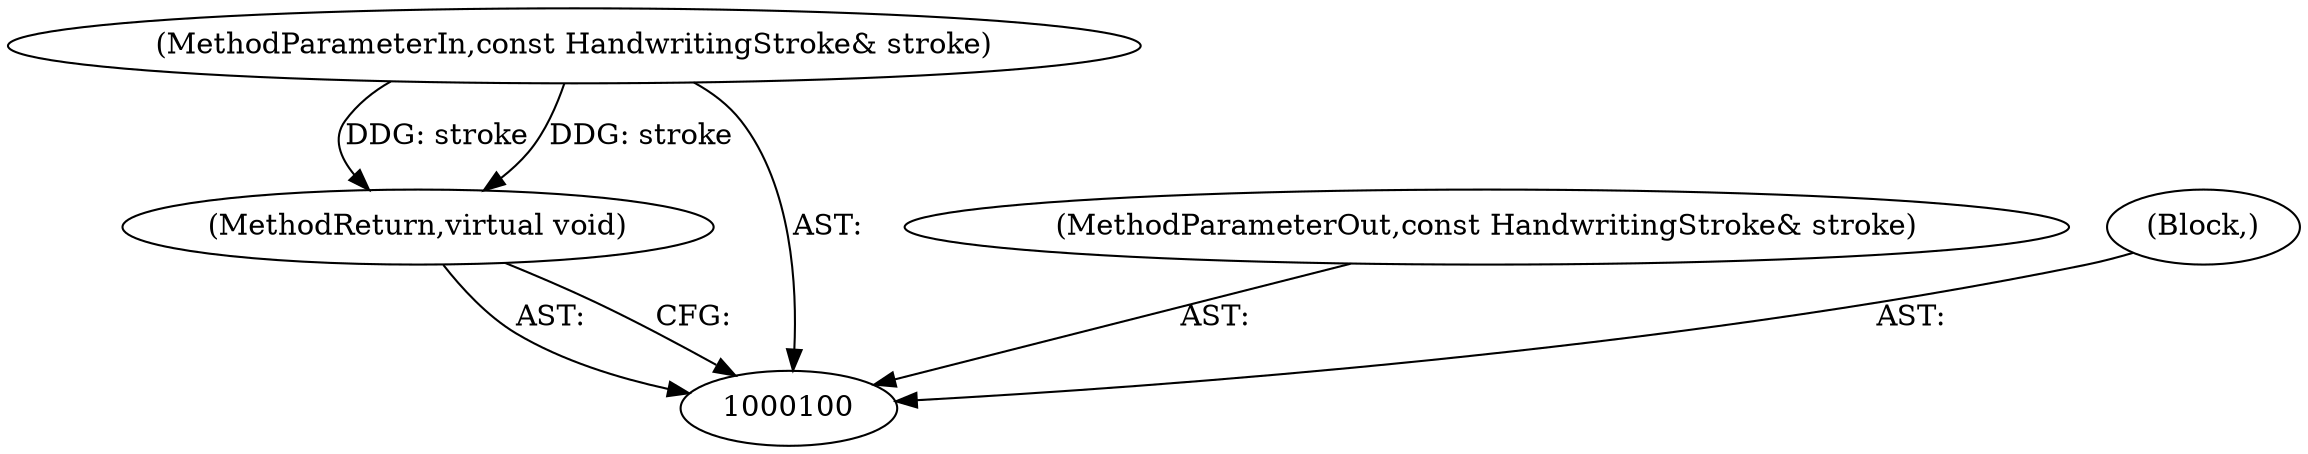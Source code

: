 digraph "0_Chrome_dc7b094a338c6c521f918f478e993f0f74bbea0d_28" {
"1000103" [label="(MethodReturn,virtual void)"];
"1000101" [label="(MethodParameterIn,const HandwritingStroke& stroke)"];
"1000108" [label="(MethodParameterOut,const HandwritingStroke& stroke)"];
"1000102" [label="(Block,)"];
"1000103" -> "1000100"  [label="AST: "];
"1000103" -> "1000100"  [label="CFG: "];
"1000101" -> "1000103"  [label="DDG: stroke"];
"1000101" -> "1000100"  [label="AST: "];
"1000101" -> "1000103"  [label="DDG: stroke"];
"1000108" -> "1000100"  [label="AST: "];
"1000102" -> "1000100"  [label="AST: "];
}
